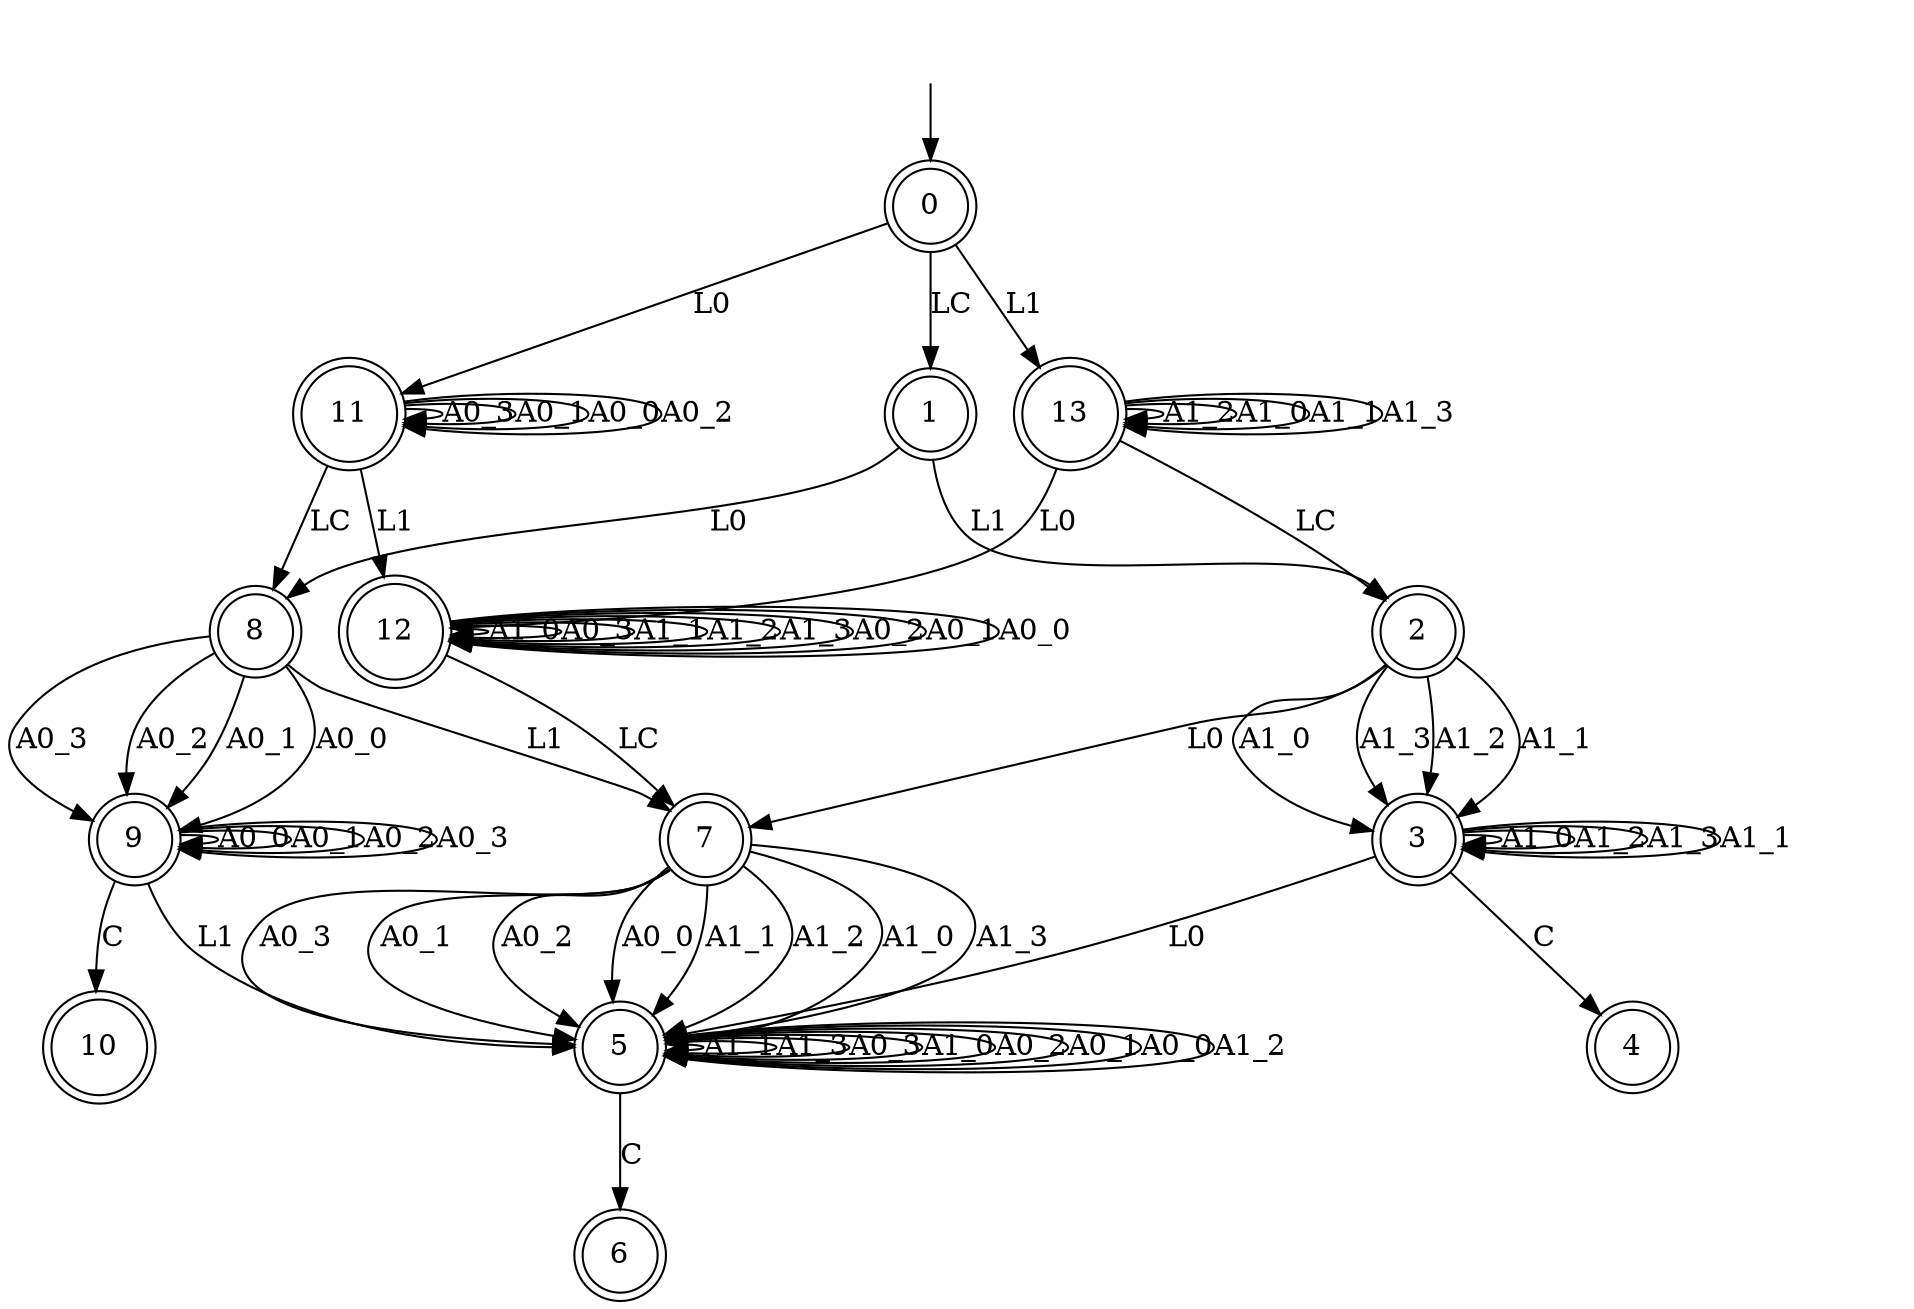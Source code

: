 digraph G {
  0 [ shape="doublecircle" label="0" ];
  1 [ shape="doublecircle" label="1" ];
  2 [ shape="doublecircle" label="2" ];
  3 [ shape="doublecircle" label="3" ];
  4 [ shape="doublecircle" label="4" ];
  5 [ shape="doublecircle" label="5" ];
  6 [ shape="doublecircle" label="6" ];
  7 [ shape="doublecircle" label="7" ];
  8 [ shape="doublecircle" label="8" ];
  9 [ shape="doublecircle" label="9" ];
  10 [ shape="doublecircle" label="10" ];
  11 [ shape="doublecircle" label="11" ];
  12 [ shape="doublecircle" label="12" ];
  13 [ shape="doublecircle" label="13" ];
  0 -> 1 [ label="LC" ];
  1 -> 2 [ label="L1" ];
  2 -> 3 [ label="A1_0" ];
  3 -> 3 [ label="A1_0" ];
  3 -> 4 [ label="C" ];
  3 -> 3 [ label="A1_2" ];
  3 -> 5 [ label="L0" ];
  5 -> 5 [ label="A1_1" ];
  5 -> 5 [ label="A1_3" ];
  5 -> 5 [ label="A0_3" ];
  5 -> 6 [ label="C" ];
  5 -> 5 [ label="A1_0" ];
  5 -> 5 [ label="A0_2" ];
  5 -> 5 [ label="A0_1" ];
  5 -> 5 [ label="A0_0" ];
  5 -> 5 [ label="A1_2" ];
  3 -> 3 [ label="A1_3" ];
  3 -> 3 [ label="A1_1" ];
  2 -> 3 [ label="A1_3" ];
  2 -> 3 [ label="A1_2" ];
  2 -> 7 [ label="L0" ];
  7 -> 5 [ label="A0_3" ];
  7 -> 5 [ label="A0_1" ];
  7 -> 5 [ label="A0_2" ];
  7 -> 5 [ label="A0_0" ];
  7 -> 5 [ label="A1_1" ];
  7 -> 5 [ label="A1_2" ];
  7 -> 5 [ label="A1_0" ];
  7 -> 5 [ label="A1_3" ];
  2 -> 3 [ label="A1_1" ];
  1 -> 8 [ label="L0" ];
  8 -> 7 [ label="L1" ];
  8 -> 9 [ label="A0_3" ];
  9 -> 9 [ label="A0_0" ];
  9 -> 9 [ label="A0_1" ];
  9 -> 9 [ label="A0_2" ];
  9 -> 5 [ label="L1" ];
  9 -> 9 [ label="A0_3" ];
  9 -> 10 [ label="C" ];
  8 -> 9 [ label="A0_2" ];
  8 -> 9 [ label="A0_1" ];
  8 -> 9 [ label="A0_0" ];
  0 -> 11 [ label="L0" ];
  11 -> 11 [ label="A0_3" ];
  11 -> 11 [ label="A0_1" ];
  11 -> 8 [ label="LC" ];
  11 -> 11 [ label="A0_0" ];
  11 -> 12 [ label="L1" ];
  12 -> 12 [ label="A1_0" ];
  12 -> 12 [ label="A0_3" ];
  12 -> 12 [ label="A1_1" ];
  12 -> 7 [ label="LC" ];
  12 -> 12 [ label="A1_2" ];
  12 -> 12 [ label="A1_3" ];
  12 -> 12 [ label="A0_2" ];
  12 -> 12 [ label="A0_1" ];
  12 -> 12 [ label="A0_0" ];
  11 -> 11 [ label="A0_2" ];
  0 -> 13 [ label="L1" ];
  13 -> 2 [ label="LC" ];
  13 -> 12 [ label="L0" ];
  13 -> 13 [ label="A1_2" ];
  13 -> 13 [ label="A1_0" ];
  13 -> 13 [ label="A1_1" ];
  13 -> 13 [ label="A1_3" ];
__start0 [label="", shape=none];
__start0 -> 0  [label=""];
}
